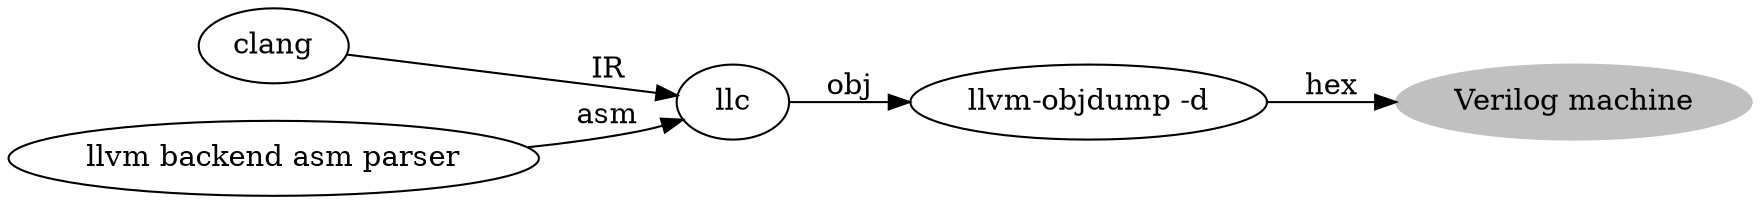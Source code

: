 digraph G {
  rankdir=LR;
  "Verilog machine" [style=filled, color=gray];
  "clang" -> "llc" [label="IR"];
  "llvm backend asm parser" -> "llc" [label="asm"];
  "llc" -> "llvm-objdump -d" [label="obj"];
  "llvm-objdump -d" -> "Verilog machine" [label="hex"];
  
//  label = "Figure: Cpu0 backend without linker";
}
